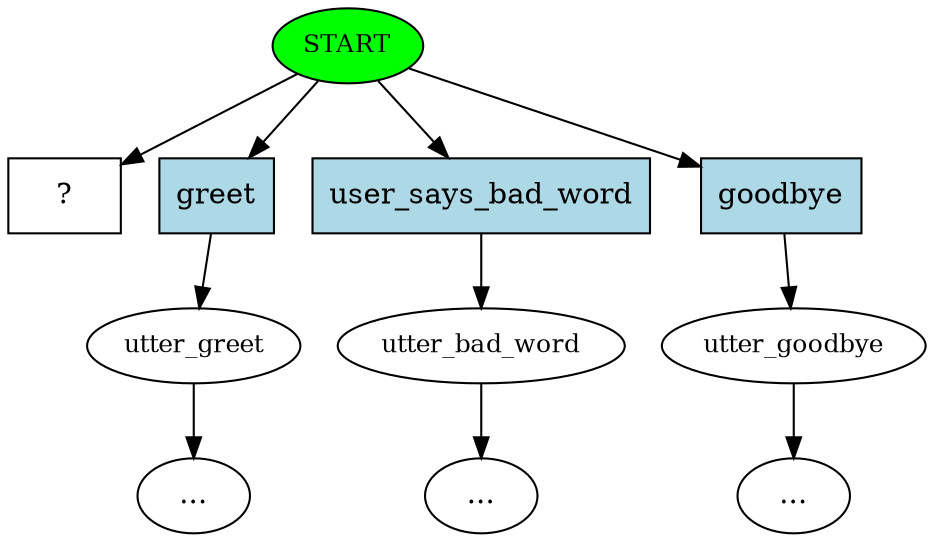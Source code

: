 digraph  {
0 [class="start active", fillcolor=green, fontsize=12, label=START, style=filled];
1 [class="", fontsize=12, label=utter_greet];
7 [class="", fontsize=12, label=utter_bad_word];
"-9" [class=ellipsis, label="..."];
"-12" [class=ellipsis, label="..."];
11 [class="", fontsize=12, label=utter_goodbye];
"-13" [class=ellipsis, label="..."];
12 [class="intent dashed active", label="  ?  ", shape=rect];
13 [class=intent, fillcolor=lightblue, label=greet, shape=rect, style=filled];
14 [class=intent, fillcolor=lightblue, label=user_says_bad_word, shape=rect, style=filled];
15 [class=intent, fillcolor=lightblue, label=goodbye, shape=rect, style=filled];
0 -> 12  [class=active, key=NONE, label=""];
0 -> 13  [class="", key=0];
0 -> 14  [class="", key=0];
0 -> 15  [class="", key=0];
1 -> "-12"  [class="", key=NONE, label=""];
7 -> "-9"  [class="", key=NONE, label=""];
11 -> "-13"  [class="", key=NONE, label=""];
13 -> 1  [class="", key=0];
14 -> 7  [class="", key=0];
15 -> 11  [class="", key=0];
}
